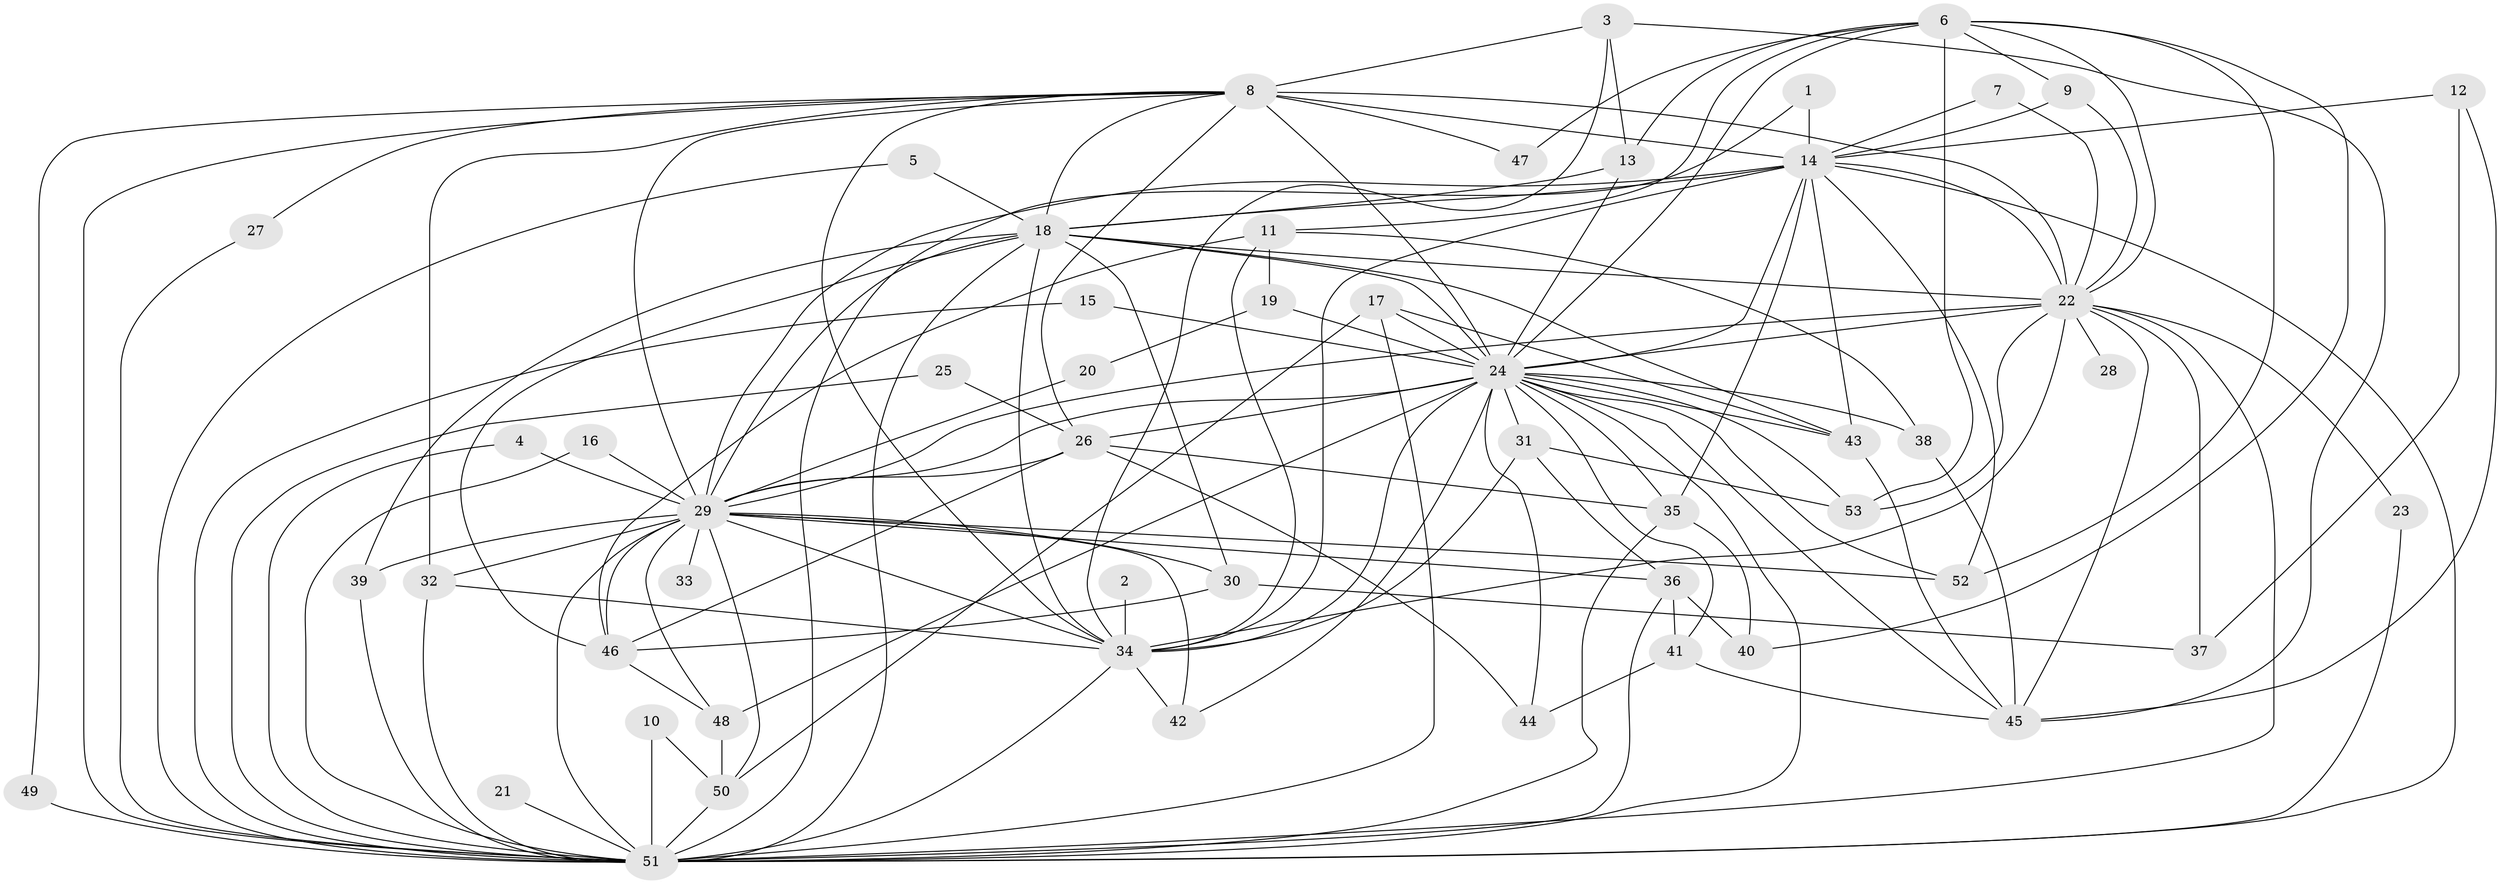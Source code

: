 // original degree distribution, {14: 0.009433962264150943, 21: 0.018867924528301886, 22: 0.018867924528301886, 32: 0.009433962264150943, 15: 0.018867924528301886, 28: 0.009433962264150943, 17: 0.009433962264150943, 2: 0.5471698113207547, 5: 0.0660377358490566, 4: 0.07547169811320754, 3: 0.1792452830188679, 7: 0.02830188679245283, 6: 0.009433962264150943}
// Generated by graph-tools (version 1.1) at 2025/01/03/09/25 03:01:24]
// undirected, 53 vertices, 144 edges
graph export_dot {
graph [start="1"]
  node [color=gray90,style=filled];
  1;
  2;
  3;
  4;
  5;
  6;
  7;
  8;
  9;
  10;
  11;
  12;
  13;
  14;
  15;
  16;
  17;
  18;
  19;
  20;
  21;
  22;
  23;
  24;
  25;
  26;
  27;
  28;
  29;
  30;
  31;
  32;
  33;
  34;
  35;
  36;
  37;
  38;
  39;
  40;
  41;
  42;
  43;
  44;
  45;
  46;
  47;
  48;
  49;
  50;
  51;
  52;
  53;
  1 -- 14 [weight=1.0];
  1 -- 51 [weight=1.0];
  2 -- 34 [weight=1.0];
  3 -- 8 [weight=1.0];
  3 -- 13 [weight=1.0];
  3 -- 34 [weight=1.0];
  3 -- 45 [weight=1.0];
  4 -- 29 [weight=1.0];
  4 -- 51 [weight=1.0];
  5 -- 18 [weight=1.0];
  5 -- 51 [weight=1.0];
  6 -- 9 [weight=1.0];
  6 -- 11 [weight=1.0];
  6 -- 13 [weight=1.0];
  6 -- 22 [weight=1.0];
  6 -- 24 [weight=1.0];
  6 -- 40 [weight=1.0];
  6 -- 47 [weight=1.0];
  6 -- 52 [weight=1.0];
  6 -- 53 [weight=1.0];
  7 -- 14 [weight=1.0];
  7 -- 22 [weight=1.0];
  8 -- 14 [weight=1.0];
  8 -- 18 [weight=1.0];
  8 -- 22 [weight=2.0];
  8 -- 24 [weight=5.0];
  8 -- 26 [weight=1.0];
  8 -- 27 [weight=1.0];
  8 -- 29 [weight=1.0];
  8 -- 32 [weight=2.0];
  8 -- 34 [weight=1.0];
  8 -- 47 [weight=1.0];
  8 -- 49 [weight=1.0];
  8 -- 51 [weight=2.0];
  9 -- 14 [weight=1.0];
  9 -- 22 [weight=1.0];
  10 -- 50 [weight=1.0];
  10 -- 51 [weight=2.0];
  11 -- 19 [weight=1.0];
  11 -- 34 [weight=1.0];
  11 -- 38 [weight=1.0];
  11 -- 46 [weight=1.0];
  12 -- 14 [weight=1.0];
  12 -- 37 [weight=1.0];
  12 -- 45 [weight=1.0];
  13 -- 18 [weight=1.0];
  13 -- 24 [weight=1.0];
  14 -- 18 [weight=1.0];
  14 -- 22 [weight=2.0];
  14 -- 24 [weight=4.0];
  14 -- 29 [weight=2.0];
  14 -- 34 [weight=2.0];
  14 -- 35 [weight=1.0];
  14 -- 43 [weight=1.0];
  14 -- 51 [weight=2.0];
  14 -- 52 [weight=2.0];
  15 -- 24 [weight=1.0];
  15 -- 51 [weight=1.0];
  16 -- 29 [weight=1.0];
  16 -- 51 [weight=1.0];
  17 -- 24 [weight=1.0];
  17 -- 43 [weight=1.0];
  17 -- 50 [weight=1.0];
  17 -- 51 [weight=1.0];
  18 -- 22 [weight=1.0];
  18 -- 24 [weight=3.0];
  18 -- 29 [weight=1.0];
  18 -- 30 [weight=1.0];
  18 -- 34 [weight=1.0];
  18 -- 39 [weight=1.0];
  18 -- 43 [weight=1.0];
  18 -- 46 [weight=1.0];
  18 -- 51 [weight=1.0];
  19 -- 20 [weight=1.0];
  19 -- 24 [weight=1.0];
  20 -- 29 [weight=1.0];
  21 -- 51 [weight=1.0];
  22 -- 23 [weight=1.0];
  22 -- 24 [weight=3.0];
  22 -- 28 [weight=1.0];
  22 -- 29 [weight=2.0];
  22 -- 34 [weight=1.0];
  22 -- 37 [weight=1.0];
  22 -- 45 [weight=1.0];
  22 -- 51 [weight=1.0];
  22 -- 53 [weight=1.0];
  23 -- 51 [weight=1.0];
  24 -- 26 [weight=1.0];
  24 -- 29 [weight=3.0];
  24 -- 31 [weight=2.0];
  24 -- 34 [weight=3.0];
  24 -- 35 [weight=1.0];
  24 -- 38 [weight=1.0];
  24 -- 41 [weight=1.0];
  24 -- 42 [weight=1.0];
  24 -- 43 [weight=1.0];
  24 -- 44 [weight=1.0];
  24 -- 45 [weight=1.0];
  24 -- 48 [weight=1.0];
  24 -- 51 [weight=3.0];
  24 -- 52 [weight=1.0];
  24 -- 53 [weight=1.0];
  25 -- 26 [weight=1.0];
  25 -- 51 [weight=1.0];
  26 -- 29 [weight=1.0];
  26 -- 35 [weight=1.0];
  26 -- 44 [weight=1.0];
  26 -- 46 [weight=1.0];
  27 -- 51 [weight=1.0];
  29 -- 30 [weight=1.0];
  29 -- 32 [weight=1.0];
  29 -- 33 [weight=1.0];
  29 -- 34 [weight=1.0];
  29 -- 36 [weight=1.0];
  29 -- 39 [weight=1.0];
  29 -- 42 [weight=1.0];
  29 -- 46 [weight=1.0];
  29 -- 48 [weight=1.0];
  29 -- 50 [weight=1.0];
  29 -- 51 [weight=1.0];
  29 -- 52 [weight=1.0];
  30 -- 37 [weight=1.0];
  30 -- 46 [weight=1.0];
  31 -- 34 [weight=1.0];
  31 -- 36 [weight=1.0];
  31 -- 53 [weight=1.0];
  32 -- 34 [weight=1.0];
  32 -- 51 [weight=1.0];
  34 -- 42 [weight=1.0];
  34 -- 51 [weight=1.0];
  35 -- 40 [weight=1.0];
  35 -- 51 [weight=1.0];
  36 -- 40 [weight=1.0];
  36 -- 41 [weight=1.0];
  36 -- 51 [weight=1.0];
  38 -- 45 [weight=1.0];
  39 -- 51 [weight=1.0];
  41 -- 44 [weight=1.0];
  41 -- 45 [weight=1.0];
  43 -- 45 [weight=1.0];
  46 -- 48 [weight=1.0];
  48 -- 50 [weight=1.0];
  49 -- 51 [weight=1.0];
  50 -- 51 [weight=1.0];
}
